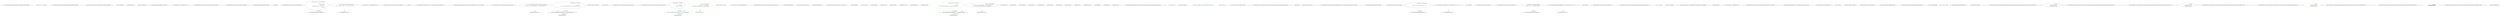 digraph  {
m1_40 [cluster="CommandLine.Infrastructure.StringBuilderExtensions.SafeLength(System.Text.StringBuilder)", file="StringBuilderExtensions.cs", label="Entry CommandLine.Infrastructure.StringBuilderExtensions.SafeLength(System.Text.StringBuilder)", span="76-76"];
m1_41 [cluster="CommandLine.Infrastructure.StringBuilderExtensions.SafeLength(System.Text.StringBuilder)", color=green, community=0, file="StringBuilderExtensions.cs", label="return builder == null ? 0 : builder.Length;", prediction=0, span="78-78"];
m1_42 [cluster="CommandLine.Infrastructure.StringBuilderExtensions.SafeLength(System.Text.StringBuilder)", file="StringBuilderExtensions.cs", label="Exit CommandLine.Infrastructure.StringBuilderExtensions.SafeLength(System.Text.StringBuilder)", span="76-76"];
m2_0 [cluster="CommandLine.Tests.Unit.ParserTests.When_HelpWriter_is_set_help_screen_is_generated()", file="UnParserExtensions.cs", label="Entry CommandLine.Tests.Unit.ParserTests.When_HelpWriter_is_set_help_screen_is_generated()", span="13-13"];
m2_4 [cluster="CommandLine.Tests.Unit.ParserTests.When_HelpWriter_is_set_help_screen_is_generated()", file="UnParserExtensions.cs", label="var text = writer.ToString()", span="23-23"];
m2_5 [cluster="CommandLine.Tests.Unit.ParserTests.When_HelpWriter_is_set_help_screen_is_generated()", file="UnParserExtensions.cs", label="Assert.True(text.Length > 0)", span="24-24"];
m2_1 [cluster="CommandLine.Tests.Unit.ParserTests.When_HelpWriter_is_set_help_screen_is_generated()", file="UnParserExtensions.cs", label="var writer = new StringWriter()", span="16-16"];
m2_3 [cluster="CommandLine.Tests.Unit.ParserTests.When_HelpWriter_is_set_help_screen_is_generated()", file="UnParserExtensions.cs", label="sut.ParseArguments<FakeOptionWithRequired>(new string[] { })", span="20-20"];
m2_2 [cluster="CommandLine.Tests.Unit.ParserTests.When_HelpWriter_is_set_help_screen_is_generated()", file="UnParserExtensions.cs", label="var sut = new Parser(with => with.HelpWriter = writer)", span="17-17"];
m2_6 [cluster="CommandLine.Tests.Unit.ParserTests.When_HelpWriter_is_set_help_screen_is_generated()", file="UnParserExtensions.cs", label="Exit CommandLine.Tests.Unit.ParserTests.When_HelpWriter_is_set_help_screen_is_generated()", span="13-13"];
m2_8 [cluster="CommandLine.Parser.Parser(System.Action<CommandLine.ParserSettings>)", file="UnParserExtensions.cs", label="Entry CommandLine.Parser.Parser(System.Action<CommandLine.ParserSettings>)", span="36-36"];
m2_85 [cluster="CommandLine.Tests.Fakes.CloneOptions.CloneOptions()", file="UnParserExtensions.cs", label="Entry CommandLine.Tests.Fakes.CloneOptions.CloneOptions()", span="33-33"];
m2_11 [cluster="Unk.True", file="UnParserExtensions.cs", label="Entry Unk.True", span=""];
m2_49 [cluster="CommandLine.Tests.Unit.ParserTests.Parse_options_with_double_dash()", file="UnParserExtensions.cs", label="Entry CommandLine.Tests.Unit.ParserTests.Parse_options_with_double_dash()", span="80-80"];
m2_53 [cluster="CommandLine.Tests.Unit.ParserTests.Parse_options_with_double_dash()", file="UnParserExtensions.cs", label="result.Value.ShouldBeEquivalentTo(expectedOptions)", span="97-97"];
m2_54 [cluster="CommandLine.Tests.Unit.ParserTests.Parse_options_with_double_dash()", file="UnParserExtensions.cs", label="Assert.False(result.Errors.Any())", span="98-98"];
m2_51 [cluster="CommandLine.Tests.Unit.ParserTests.Parse_options_with_double_dash()", file="UnParserExtensions.cs", label="var sut = new Parser(with => with.EnableDashDash = true)", span="90-90"];
m2_50 [cluster="CommandLine.Tests.Unit.ParserTests.Parse_options_with_double_dash()", file="UnParserExtensions.cs", label="var expectedOptions = new FakeOptionsWithValues\r\n                {\r\n                    StringValue = ''astring'',\r\n                    LongValue = 20L,\r\n                    StringSequence = new[] { ''--aaa'', ''-b'', ''--ccc'' },\r\n                    IntValue = 30\r\n                }", span="83-89"];
m2_52 [cluster="CommandLine.Tests.Unit.ParserTests.Parse_options_with_double_dash()", file="UnParserExtensions.cs", label="var result = sut.ParseArguments<FakeOptionsWithValues>(\r\n                new[] { ''--stringvalue'', ''astring'', ''--'', ''20'', ''--aaa'', ''-b'', ''--ccc'', ''30'' })", span="93-94"];
m2_55 [cluster="CommandLine.Tests.Unit.ParserTests.Parse_options_with_double_dash()", file="UnParserExtensions.cs", label="Exit CommandLine.Tests.Unit.ParserTests.Parse_options_with_double_dash()", span="80-80"];
m2_69 [cluster="Unk.>", file="UnParserExtensions.cs", label="Entry Unk.>", span=""];
m2_33 [cluster="CommandLine.Parser.ParseArguments<T1, T2, T3>(System.Collections.Generic.IEnumerable<string>)", file="UnParserExtensions.cs", label="Entry CommandLine.Parser.ParseArguments<T1, T2, T3>(System.Collections.Generic.IEnumerable<string>)", span="46-46"];
m2_22 [cluster="CommandLine.Parser.ParseArguments(System.Collections.Generic.IEnumerable<string>, params System.Type[])", file="UnParserExtensions.cs", label="Entry CommandLine.Parser.ParseArguments(System.Collections.Generic.IEnumerable<string>, params System.Type[])", span="130-130"];
m2_89 [cluster="CommandLine.Tests.Unit.ParserTests.Parse_verbs_using_generic_overload()", file="UnParserExtensions.cs", label="Entry CommandLine.Tests.Unit.ParserTests.Parse_verbs_using_generic_overload()", span="149-149"];
m2_92 [cluster="CommandLine.Tests.Unit.ParserTests.Parse_verbs_using_generic_overload()", file="UnParserExtensions.cs", label="var result = sut.ParseArguments<AddOptions, CommitOptions, CloneOptions>(\r\n                new[] { ''clone'', ''-q'', ''http://gsscoder.github.com/'', ''http://yes-to-nooo.github.com/'' })", span="160-161"];
m2_94 [cluster="CommandLine.Tests.Unit.ParserTests.Parse_verbs_using_generic_overload()", file="UnParserExtensions.cs", label="result.Value.ShouldBeEquivalentTo(expectedOptions, o => o.RespectingRuntimeTypes())", span="165-165"];
m2_93 [cluster="CommandLine.Tests.Unit.ParserTests.Parse_verbs_using_generic_overload()", file="UnParserExtensions.cs", label="Assert.IsType<CloneOptions>(result.Value)", span="164-164"];
m2_95 [cluster="CommandLine.Tests.Unit.ParserTests.Parse_verbs_using_generic_overload()", file="UnParserExtensions.cs", label="Assert.False(result.Errors.Any())", span="166-166"];
m2_90 [cluster="CommandLine.Tests.Unit.ParserTests.Parse_verbs_using_generic_overload()", file="UnParserExtensions.cs", label="var expectedOptions = new CloneOptions\r\n            {\r\n                Quiet = true,\r\n                Urls = new[] { ''http://gsscoder.github.com/'', ''http://yes-to-nooo.github.com/'' }\r\n            }", span="152-156"];
m2_91 [cluster="CommandLine.Tests.Unit.ParserTests.Parse_verbs_using_generic_overload()", file="UnParserExtensions.cs", label="var sut = new Parser()", span="157-157"];
m2_96 [cluster="CommandLine.Tests.Unit.ParserTests.Parse_verbs_using_generic_overload()", file="UnParserExtensions.cs", label="Exit CommandLine.Tests.Unit.ParserTests.Parse_verbs_using_generic_overload()", span="149-149"];
m2_60 [cluster="CommandLine.Tests.Unit.ParserTests.Parse_options_with_double_dash_in_verbs_scenario()", file="UnParserExtensions.cs", label="Entry CommandLine.Tests.Unit.ParserTests.Parse_options_with_double_dash_in_verbs_scenario()", span="103-103"];
m2_65 [cluster="CommandLine.Tests.Unit.ParserTests.Parse_options_with_double_dash_in_verbs_scenario()", color=green, community=0, file="UnParserExtensions.cs", label="result.Value.ShouldBeEquivalentTo(expectedOptions, o => o.RespectingRuntimeTypes())", prediction=1, span="120-120"];
m2_61 [cluster="CommandLine.Tests.Unit.ParserTests.Parse_options_with_double_dash_in_verbs_scenario()", file="UnParserExtensions.cs", label="var expectedOptions = new AddOptions\r\n                {\r\n                    Patch = true,\r\n                    FileName = ''--strange-fn''\r\n                }", span="106-110"];
m2_63 [cluster="CommandLine.Tests.Unit.ParserTests.Parse_options_with_double_dash_in_verbs_scenario()", color=green, community=0, file="UnParserExtensions.cs", label="var result = sut.ParseArguments(\r\n                new[] { ''add'', ''-p'', ''--'', ''--strange-fn'' },\r\n                typeof(AddOptions), typeof(CommitOptions), typeof(CloneOptions))", prediction=1, span="114-116"];
m2_64 [cluster="CommandLine.Tests.Unit.ParserTests.Parse_options_with_double_dash_in_verbs_scenario()", color=green, community=0, file="UnParserExtensions.cs", label="Assert.IsType<AddOptions>(result.Value)", prediction=3, span="119-119"];
m2_66 [cluster="CommandLine.Tests.Unit.ParserTests.Parse_options_with_double_dash_in_verbs_scenario()", color=green, community=0, file="UnParserExtensions.cs", label="Assert.False(result.Errors.Any())", prediction=1, span="121-121"];
m2_62 [cluster="CommandLine.Tests.Unit.ParserTests.Parse_options_with_double_dash_in_verbs_scenario()", file="UnParserExtensions.cs", label="var sut = new Parser(with => with.EnableDashDash = true)", span="111-111"];
m2_67 [cluster="CommandLine.Tests.Unit.ParserTests.Parse_options_with_double_dash_in_verbs_scenario()", file="UnParserExtensions.cs", label="Exit CommandLine.Tests.Unit.ParserTests.Parse_options_with_double_dash_in_verbs_scenario()", span="103-103"];
m2_76 [cluster="Unk.RespectingRuntimeTypes", file="UnParserExtensions.cs", label="Entry Unk.RespectingRuntimeTypes", span=""];
m2_7 [cluster="System.IO.StringWriter.StringWriter()", file="UnParserExtensions.cs", label="Entry System.IO.StringWriter.StringWriter()", span="0-0"];
m2_45 [cluster="CommandLine.Parser.Parser()", file="UnParserExtensions.cs", label="Entry CommandLine.Parser.Parser()", span="25-25"];
m2_47 [cluster="System.Collections.Generic.IEnumerable<TSource>.Any<TSource>()", file="UnParserExtensions.cs", label="Entry System.Collections.Generic.IEnumerable<TSource>.Any<TSource>()", span="0-0"];
m2_57 [cluster="lambda expression", file="UnParserExtensions.cs", label="Entry lambda expression", span="90-90"];
m2_73 [cluster="lambda expression", file="UnParserExtensions.cs", label="Entry lambda expression", span="120-120"];
m2_74 [cluster="lambda expression", color=green, community=0, file="UnParserExtensions.cs", label="o.RespectingRuntimeTypes()", prediction=5, span="120-120"];
m2_75 [cluster="lambda expression", file="UnParserExtensions.cs", label="Exit lambda expression", span="120-120"];
m2_24 [cluster="lambda expression", file="UnParserExtensions.cs", label="with.HelpWriter = writer", span="33-33"];
m2_35 [cluster="lambda expression", file="UnParserExtensions.cs", label="with.HelpWriter = writer", span="49-49"];
m2_71 [cluster="lambda expression", file="UnParserExtensions.cs", label="with.EnableDashDash = true", span="111-111"];
m2_87 [cluster="lambda expression", file="UnParserExtensions.cs", label="o.RespectingRuntimeTypes()", span="143-143"];
m2_98 [cluster="lambda expression", file="UnParserExtensions.cs", label="o.RespectingRuntimeTypes()", span="165-165"];
m2_86 [cluster="lambda expression", file="UnParserExtensions.cs", label="Entry lambda expression", span="143-143"];
m2_23 [cluster="lambda expression", file="UnParserExtensions.cs", label="Entry lambda expression", span="33-33"];
m2_25 [cluster="lambda expression", file="UnParserExtensions.cs", label="Exit lambda expression", span="33-33"];
m2_34 [cluster="lambda expression", file="UnParserExtensions.cs", label="Entry lambda expression", span="49-49"];
m2_36 [cluster="lambda expression", file="UnParserExtensions.cs", label="Exit lambda expression", span="49-49"];
m2_97 [cluster="lambda expression", file="UnParserExtensions.cs", label="Entry lambda expression", span="165-165"];
m2_70 [cluster="lambda expression", file="UnParserExtensions.cs", label="Entry lambda expression", span="111-111"];
m2_72 [cluster="lambda expression", file="UnParserExtensions.cs", label="Exit lambda expression", span="111-111"];
m2_88 [cluster="lambda expression", file="UnParserExtensions.cs", label="Exit lambda expression", span="143-143"];
m2_99 [cluster="lambda expression", file="UnParserExtensions.cs", label="Exit lambda expression", span="165-165"];
m2_13 [cluster="lambda expression", file="UnParserExtensions.cs", label="with.HelpWriter = writer", span="17-17"];
m2_58 [cluster="lambda expression", file="UnParserExtensions.cs", label="with.EnableDashDash = true", span="90-90"];
m2_12 [cluster="lambda expression", file="UnParserExtensions.cs", label="Entry lambda expression", span="17-17"];
m2_14 [cluster="lambda expression", file="UnParserExtensions.cs", label="Exit lambda expression", span="17-17"];
m2_59 [cluster="lambda expression", file="UnParserExtensions.cs", label="Exit lambda expression", span="90-90"];
m2_26 [cluster="CommandLine.Tests.Unit.ParserTests.When_HelpWriter_is_set_help_screen_is_generated_in_verbs_scenario_using_generic_overload()", file="UnParserExtensions.cs", label="Entry CommandLine.Tests.Unit.ParserTests.When_HelpWriter_is_set_help_screen_is_generated_in_verbs_scenario_using_generic_overload()", span="45-45"];
m2_30 [cluster="CommandLine.Tests.Unit.ParserTests.When_HelpWriter_is_set_help_screen_is_generated_in_verbs_scenario_using_generic_overload()", color=green, community=0, file="UnParserExtensions.cs", label="var text = writer.ToString()", prediction=6, span="55-55"];
m2_27 [cluster="CommandLine.Tests.Unit.ParserTests.When_HelpWriter_is_set_help_screen_is_generated_in_verbs_scenario_using_generic_overload()", file="UnParserExtensions.cs", label="var writer = new StringWriter()", span="48-48"];
m2_29 [cluster="CommandLine.Tests.Unit.ParserTests.When_HelpWriter_is_set_help_screen_is_generated_in_verbs_scenario_using_generic_overload()", color=green, community=0, file="UnParserExtensions.cs", label="sut.ParseArguments<AddOptions, CommitOptions, CloneOptions>(new string[] { })", prediction=7, span="52-52"];
m2_31 [cluster="CommandLine.Tests.Unit.ParserTests.When_HelpWriter_is_set_help_screen_is_generated_in_verbs_scenario_using_generic_overload()", color=green, community=0, file="UnParserExtensions.cs", label="Assert.True(text.Length > 0)", prediction=8, span="56-56"];
m2_28 [cluster="CommandLine.Tests.Unit.ParserTests.When_HelpWriter_is_set_help_screen_is_generated_in_verbs_scenario_using_generic_overload()", file="UnParserExtensions.cs", label="var sut = new Parser(with => with.HelpWriter = writer)", span="49-49"];
m2_32 [cluster="CommandLine.Tests.Unit.ParserTests.When_HelpWriter_is_set_help_screen_is_generated_in_verbs_scenario_using_generic_overload()", file="UnParserExtensions.cs", label="Exit CommandLine.Tests.Unit.ParserTests.When_HelpWriter_is_set_help_screen_is_generated_in_verbs_scenario_using_generic_overload()", span="45-45"];
m2_48 [cluster="Unk.False", file="UnParserExtensions.cs", label="Entry Unk.False", span=""];
m2_10 [cluster="System.IO.StringWriter.ToString()", file="UnParserExtensions.cs", label="Entry System.IO.StringWriter.ToString()", span="0-0"];
m2_107 [cluster="CommandLine.Tests.Fakes.FakeImmutableOptions.FakeImmutableOptions(string, System.Collections.Generic.IEnumerable<int>, bool, long)", file="UnParserExtensions.cs", label="Entry CommandLine.Tests.Fakes.FakeImmutableOptions.FakeImmutableOptions(string, System.Collections.Generic.IEnumerable<int>, bool, long)", span="13-13"];
m2_68 [cluster="CommandLine.Tests.Fakes.AddOptions.AddOptions()", file="UnParserExtensions.cs", label="Entry CommandLine.Tests.Fakes.AddOptions.AddOptions()", span="7-7"];
m2_37 [cluster="CommandLine.Tests.Unit.ParserTests.Parse_options()", file="UnParserExtensions.cs", label="Entry CommandLine.Tests.Unit.ParserTests.Parse_options()", span="61-61"];
m2_41 [cluster="CommandLine.Tests.Unit.ParserTests.Parse_options()", file="UnParserExtensions.cs", label="result.Value.ShouldBeEquivalentTo(expectedOptions)", span="74-74"];
m2_42 [cluster="CommandLine.Tests.Unit.ParserTests.Parse_options()", file="UnParserExtensions.cs", label="Assert.False(result.Errors.Any())", span="75-75"];
m2_38 [cluster="CommandLine.Tests.Unit.ParserTests.Parse_options()", file="UnParserExtensions.cs", label="var expectedOptions = new FakeOptions\r\n                {\r\n                    StringValue = ''strvalue'', IntSequence = new[] { 1, 2, 3 }\r\n                }", span="64-67"];
m2_40 [cluster="CommandLine.Tests.Unit.ParserTests.Parse_options()", file="UnParserExtensions.cs", label="var result = sut.ParseArguments<FakeOptions>(new[] { ''--stringvalue=strvalue'', ''-i1'', ''2'', ''3'' })", span="71-71"];
m2_39 [cluster="CommandLine.Tests.Unit.ParserTests.Parse_options()", file="UnParserExtensions.cs", label="var sut = new Parser()", span="68-68"];
m2_43 [cluster="CommandLine.Tests.Unit.ParserTests.Parse_options()", file="UnParserExtensions.cs", label="Exit CommandLine.Tests.Unit.ParserTests.Parse_options()", span="61-61"];
m2_100 [cluster="CommandLine.Tests.Unit.ParserTests.Parse_to_immutable_instance()", file="UnParserExtensions.cs", label="Entry CommandLine.Tests.Unit.ParserTests.Parse_to_immutable_instance()", span="171-171"];
m2_104 [cluster="CommandLine.Tests.Unit.ParserTests.Parse_to_immutable_instance()", file="UnParserExtensions.cs", label="result.Value.ShouldBeEquivalentTo(expectedOptions)", span="182-182"];
m2_105 [cluster="CommandLine.Tests.Unit.ParserTests.Parse_to_immutable_instance()", file="UnParserExtensions.cs", label="Assert.False(result.Errors.Any())", span="183-183"];
m2_101 [cluster="CommandLine.Tests.Unit.ParserTests.Parse_to_immutable_instance()", file="UnParserExtensions.cs", label="var expectedOptions = new FakeImmutableOptions(\r\n                ''strvalue'', new[] { 1, 2, 3 }, default(bool), default(long))", span="174-175"];
m2_103 [cluster="CommandLine.Tests.Unit.ParserTests.Parse_to_immutable_instance()", file="UnParserExtensions.cs", label="var result = sut.ParseArguments<FakeImmutableOptions>(new[] { ''--stringvalue=strvalue'', ''-i1'', ''2'', ''3'' })", span="179-179"];
m2_102 [cluster="CommandLine.Tests.Unit.ParserTests.Parse_to_immutable_instance()", file="UnParserExtensions.cs", label="var sut = new Parser()", span="176-176"];
m2_106 [cluster="CommandLine.Tests.Unit.ParserTests.Parse_to_immutable_instance()", file="UnParserExtensions.cs", label="Exit CommandLine.Tests.Unit.ParserTests.Parse_to_immutable_instance()", span="171-171"];
m2_15 [cluster="CommandLine.Tests.Unit.ParserTests.When_HelpWriter_is_set_help_screen_is_generated_in_verbs_scenario()", file="UnParserExtensions.cs", label="Entry CommandLine.Tests.Unit.ParserTests.When_HelpWriter_is_set_help_screen_is_generated_in_verbs_scenario()", span="29-29"];
m2_19 [cluster="CommandLine.Tests.Unit.ParserTests.When_HelpWriter_is_set_help_screen_is_generated_in_verbs_scenario()", color=green, community=0, file="UnParserExtensions.cs", label="var text = writer.ToString()", prediction=9, span="39-39"];
m2_16 [cluster="CommandLine.Tests.Unit.ParserTests.When_HelpWriter_is_set_help_screen_is_generated_in_verbs_scenario()", file="UnParserExtensions.cs", label="var writer = new StringWriter()", span="32-32"];
m2_18 [cluster="CommandLine.Tests.Unit.ParserTests.When_HelpWriter_is_set_help_screen_is_generated_in_verbs_scenario()", file="UnParserExtensions.cs", label="sut.ParseArguments(new string[] { }, typeof(AddOptions), typeof(CommitOptions), typeof(CloneOptions))", span="36-36"];
m2_20 [cluster="CommandLine.Tests.Unit.ParserTests.When_HelpWriter_is_set_help_screen_is_generated_in_verbs_scenario()", file="UnParserExtensions.cs", label="Assert.True(text.Length > 0)", span="40-40"];
m2_17 [cluster="CommandLine.Tests.Unit.ParserTests.When_HelpWriter_is_set_help_screen_is_generated_in_verbs_scenario()", file="UnParserExtensions.cs", label="var sut = new Parser(with => with.HelpWriter = writer)", span="33-33"];
m2_21 [cluster="CommandLine.Tests.Unit.ParserTests.When_HelpWriter_is_set_help_screen_is_generated_in_verbs_scenario()", file="UnParserExtensions.cs", label="Exit CommandLine.Tests.Unit.ParserTests.When_HelpWriter_is_set_help_screen_is_generated_in_verbs_scenario()", span="29-29"];
m2_9 [cluster="CommandLine.Parser.ParseArguments<T>(System.Collections.Generic.IEnumerable<string>)", file="UnParserExtensions.cs", label="Entry CommandLine.Parser.ParseArguments<T>(System.Collections.Generic.IEnumerable<string>)", span="84-84"];
m2_77 [cluster="CommandLine.Tests.Unit.ParserTests.Parse_verbs()", file="UnParserExtensions.cs", label="Entry CommandLine.Tests.Unit.ParserTests.Parse_verbs()", span="126-126"];
m2_78 [cluster="CommandLine.Tests.Unit.ParserTests.Parse_verbs()", color=green, community=0, file="UnParserExtensions.cs", label="var expectedOptions = new CloneOptions\r\n                {\r\n                    Quiet = true,\r\n                    Urls = new[] { ''http://gsscoder.github.com/'', ''http://yes-to-nooo.github.com/'' }\r\n                }", prediction=10, span="129-133"];
m2_79 [cluster="CommandLine.Tests.Unit.ParserTests.Parse_verbs()", file="UnParserExtensions.cs", label="var sut = new Parser()", span="134-134"];
m2_82 [cluster="CommandLine.Tests.Unit.ParserTests.Parse_verbs()", file="UnParserExtensions.cs", label="result.Value.ShouldBeEquivalentTo(expectedOptions, o => o.RespectingRuntimeTypes())", span="143-143"];
m2_80 [cluster="CommandLine.Tests.Unit.ParserTests.Parse_verbs()", file="UnParserExtensions.cs", label="var result = sut.ParseArguments(\r\n                new[] { ''clone'', ''-q'', ''http://gsscoder.github.com/'', ''http://yes-to-nooo.github.com/'' },\r\n                typeof(AddOptions), typeof(CommitOptions), typeof(CloneOptions))", span="137-139"];
m2_81 [cluster="CommandLine.Tests.Unit.ParserTests.Parse_verbs()", file="UnParserExtensions.cs", label="Assert.IsType<CloneOptions>(result.Value)", span="142-142"];
m2_83 [cluster="CommandLine.Tests.Unit.ParserTests.Parse_verbs()", file="UnParserExtensions.cs", label="Assert.False(result.Errors.Any())", span="144-144"];
m2_84 [cluster="CommandLine.Tests.Unit.ParserTests.Parse_verbs()", file="UnParserExtensions.cs", label="Exit CommandLine.Tests.Unit.ParserTests.Parse_verbs()", span="126-126"];
m2_44 [cluster="CommandLine.Tests.Fakes.FakeOptions.FakeOptions()", file="UnParserExtensions.cs", label="Entry CommandLine.Tests.Fakes.FakeOptions.FakeOptions()", span="6-6"];
m2_56 [cluster="CommandLine.Tests.Fakes.FakeOptionsWithValues.FakeOptionsWithValues()", file="UnParserExtensions.cs", label="Entry CommandLine.Tests.Fakes.FakeOptionsWithValues.FakeOptionsWithValues()", span="6-6"];
m2_46 [cluster="Unk.ShouldBeEquivalentTo", file="UnParserExtensions.cs", label="Entry Unk.ShouldBeEquivalentTo", span=""];
m2_109 [file="UnParserExtensions.cs", label=writer, span=""];
m2_110 [file="UnParserExtensions.cs", label=writer, span=""];
m2_108 [file="UnParserExtensions.cs", label=writer, span=""];
m3_4 [cluster="CommandLine.Parser.FormatCommandLine<T>(T)", file="UnParserExtensionsTests.cs", label="Entry CommandLine.Parser.FormatCommandLine<T>(T)", span="24-24"];
m3_3 [cluster="CommandLine.Parser.Parser()", file="UnParserExtensionsTests.cs", label="Entry CommandLine.Parser.Parser()", span="26-26"];
m3_12 [cluster="CommandLine.Tests.Unit.UnParserExtensionsTests.UnParsing_instance_with_fsharp_option_returns_command_line(CommandLine.Tests.Fakes.FakeOptionsWithFSharpOption, string)", file="UnParserExtensionsTests.cs", label="Entry CommandLine.Tests.Unit.UnParserExtensionsTests.UnParsing_instance_with_fsharp_option_returns_command_line(CommandLine.Tests.Fakes.FakeOptionsWithFSharpOption, string)", span="48-48"];
m3_13 [cluster="CommandLine.Tests.Unit.UnParserExtensionsTests.UnParsing_instance_with_fsharp_option_returns_command_line(CommandLine.Tests.Fakes.FakeOptionsWithFSharpOption, string)", file="UnParserExtensionsTests.cs", label="new Parser()\r\n                .FormatCommandLine(options)\r\n                .ShouldBeEquivalentTo(result)", span="50-52"];
m3_14 [cluster="CommandLine.Tests.Unit.UnParserExtensionsTests.UnParsing_instance_with_fsharp_option_returns_command_line(CommandLine.Tests.Fakes.FakeOptionsWithFSharpOption, string)", file="UnParserExtensionsTests.cs", label="Exit CommandLine.Tests.Unit.UnParserExtensionsTests.UnParsing_instance_with_fsharp_option_returns_command_line(CommandLine.Tests.Fakes.FakeOptionsWithFSharpOption, string)", span="48-48"];
m3_9 [cluster="CommandLine.Tests.Unit.UnParserExtensionsTests.UnParsing_immutable_instance_returns_command_line(CommandLine.Tests.Fakes.FakeImmutableOptions, string)", file="UnParserExtensionsTests.cs", label="Entry CommandLine.Tests.Unit.UnParserExtensionsTests.UnParsing_immutable_instance_returns_command_line(CommandLine.Tests.Fakes.FakeImmutableOptions, string)", span="39-39"];
m3_10 [cluster="CommandLine.Tests.Unit.UnParserExtensionsTests.UnParsing_immutable_instance_returns_command_line(CommandLine.Tests.Fakes.FakeImmutableOptions, string)", file="UnParserExtensionsTests.cs", label="new Parser()\r\n                .FormatCommandLine(options)\r\n                .ShouldBeEquivalentTo(result)", span="41-43"];
m3_11 [cluster="CommandLine.Tests.Unit.UnParserExtensionsTests.UnParsing_immutable_instance_returns_command_line(CommandLine.Tests.Fakes.FakeImmutableOptions, string)", file="UnParserExtensionsTests.cs", label="Exit CommandLine.Tests.Unit.UnParserExtensionsTests.UnParsing_immutable_instance_returns_command_line(CommandLine.Tests.Fakes.FakeImmutableOptions, string)", span="39-39"];
m3_6 [cluster="CommandLine.Tests.Unit.UnParserExtensionsTests.UnParsing_instance_returns_command_line_for_verbs(CommandLine.Tests.Fakes.AddOptions, string)", file="UnParserExtensionsTests.cs", label="Entry CommandLine.Tests.Unit.UnParserExtensionsTests.UnParsing_instance_returns_command_line_for_verbs(CommandLine.Tests.Fakes.AddOptions, string)", span="26-26"];
m3_7 [cluster="CommandLine.Tests.Unit.UnParserExtensionsTests.UnParsing_instance_returns_command_line_for_verbs(CommandLine.Tests.Fakes.AddOptions, string)", color=green, community=0, file="UnParserExtensionsTests.cs", label="new Parser()\r\n                .FormatCommandLine(options)\r\n                .ShouldBeEquivalentTo(result)", prediction=11, span="32-34"];
m3_8 [cluster="CommandLine.Tests.Unit.UnParserExtensionsTests.UnParsing_instance_returns_command_line_for_verbs(CommandLine.Tests.Fakes.AddOptions, string)", file="UnParserExtensionsTests.cs", label="Exit CommandLine.Tests.Unit.UnParserExtensionsTests.UnParsing_instance_returns_command_line_for_verbs(CommandLine.Tests.Fakes.AddOptions, string)", span="26-26"];
m3_0 [cluster="CommandLine.Tests.Unit.UnParserExtensionsTests.UnParsing_instance_returns_command_line(CommandLine.Tests.Fakes.FakeOptions, string)", file="UnParserExtensionsTests.cs", label="Entry CommandLine.Tests.Unit.UnParserExtensionsTests.UnParsing_instance_returns_command_line(CommandLine.Tests.Fakes.FakeOptions, string)", span="17-17"];
m3_1 [cluster="CommandLine.Tests.Unit.UnParserExtensionsTests.UnParsing_instance_returns_command_line(CommandLine.Tests.Fakes.FakeOptions, string)", color=green, community=0, file="UnParserExtensionsTests.cs", label="new Parser()\r                .FormatCommandLine(options)\r                .ShouldBeEquivalentTo(result)", prediction=12, span="23-25"];
m3_2 [cluster="CommandLine.Tests.Unit.UnParserExtensionsTests.UnParsing_instance_returns_command_line(CommandLine.Tests.Fakes.FakeOptions, string)", file="UnParserExtensionsTests.cs", label="Exit CommandLine.Tests.Unit.UnParserExtensionsTests.UnParsing_instance_returns_command_line(CommandLine.Tests.Fakes.FakeOptions, string)", span="17-17"];
m3_5 [cluster="Unk.ShouldBeEquivalentTo", file="UnParserExtensionsTests.cs", label="Entry Unk.ShouldBeEquivalentTo", span=""];
m2_50 -> m2_53  [color=darkseagreen4, key=1, label=expectedOptions, style=dashed];
m2_52 -> m2_54  [color=darkseagreen4, key=1, label=result, style=dashed];
m2_92 -> m2_94  [color=darkseagreen4, key=1, label=result, style=dashed];
m2_92 -> m2_95  [color=darkseagreen4, key=1, label=result, style=dashed];
m2_94 -> m2_97  [color=darkseagreen4, key=1, label="lambda expression", style=dashed];
m2_90 -> m2_94  [color=darkseagreen4, key=1, label=expectedOptions, style=dashed];
m2_65 -> m2_73  [color=green, key=1, label="lambda expression", style=dashed];
m2_61 -> m2_65  [color=green, key=1, label=expectedOptions, style=dashed];
m2_63 -> m2_65  [color=green, key=1, label=result, style=dashed];
m2_63 -> m2_66  [color=green, key=1, label=result, style=dashed];
m2_38 -> m2_41  [color=darkseagreen4, key=1, label=expectedOptions, style=dashed];
m2_40 -> m2_42  [color=darkseagreen4, key=1, label=result, style=dashed];
m2_101 -> m2_104  [color=darkseagreen4, key=1, label=expectedOptions, style=dashed];
m2_103 -> m2_105  [color=darkseagreen4, key=1, label=result, style=dashed];
m2_78 -> m2_82  [color=green, key=1, label=expectedOptions, style=dashed];
m2_82 -> m2_86  [color=darkseagreen4, key=1, label="lambda expression", style=dashed];
m2_80 -> m2_82  [color=darkseagreen4, key=1, label=result, style=dashed];
m2_80 -> m2_83  [color=darkseagreen4, key=1, label=result, style=dashed];
}
